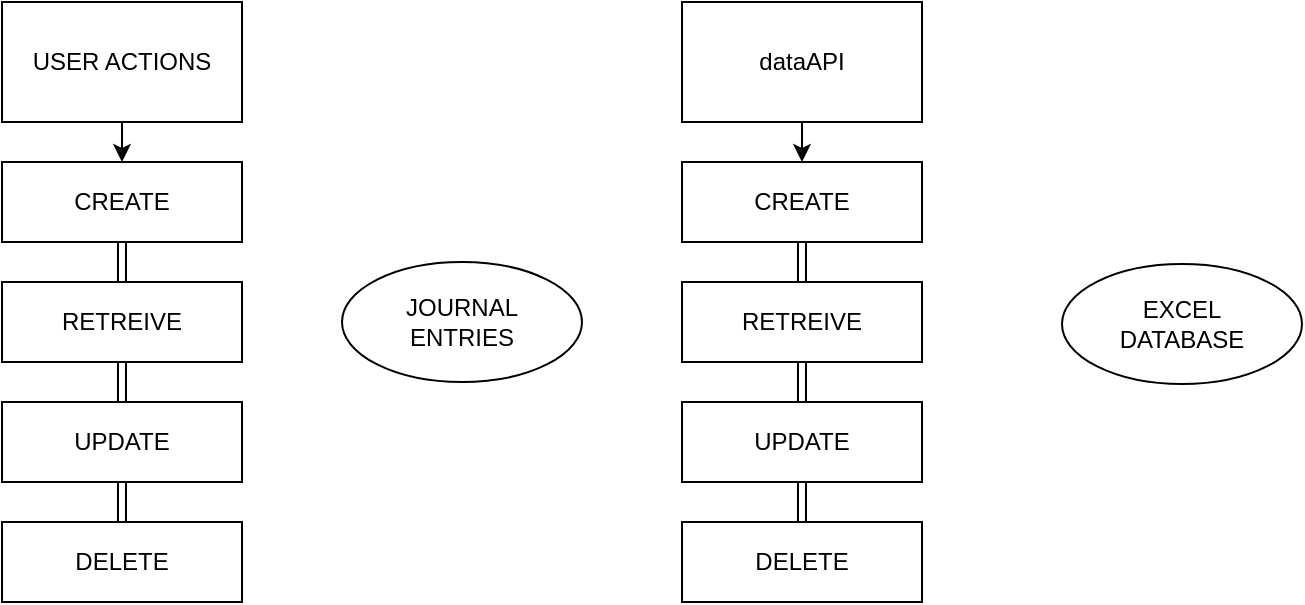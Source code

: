 <mxfile>
    <diagram id="jrbtZY8rF9soC5BZV6fk" name="API Logic">
        <mxGraphModel dx="2274" dy="602" grid="1" gridSize="10" guides="1" tooltips="1" connect="1" arrows="1" fold="1" page="0" pageScale="1" pageWidth="827" pageHeight="1169" math="0" shadow="0">
            <root>
                <mxCell id="0"/>
                <mxCell id="1" parent="0"/>
                <mxCell id="4" value="" style="edgeStyle=none;html=1;" edge="1" parent="1" source="2" target="3">
                    <mxGeometry relative="1" as="geometry"/>
                </mxCell>
                <mxCell id="2" value="USER ACTIONS" style="whiteSpace=wrap;html=1;" vertex="1" parent="1">
                    <mxGeometry x="-820" y="120" width="120" height="60" as="geometry"/>
                </mxCell>
                <mxCell id="6" value="" style="edgeStyle=none;html=1;shape=link;" edge="1" parent="1" source="3" target="5">
                    <mxGeometry relative="1" as="geometry"/>
                </mxCell>
                <mxCell id="3" value="CREATE" style="whiteSpace=wrap;html=1;" vertex="1" parent="1">
                    <mxGeometry x="-820" y="200" width="120" height="40" as="geometry"/>
                </mxCell>
                <mxCell id="8" value="" style="edgeStyle=none;html=1;shape=link;" edge="1" parent="1" source="5" target="7">
                    <mxGeometry relative="1" as="geometry"/>
                </mxCell>
                <mxCell id="5" value="RETREIVE" style="whiteSpace=wrap;html=1;" vertex="1" parent="1">
                    <mxGeometry x="-820" y="260" width="120" height="40" as="geometry"/>
                </mxCell>
                <mxCell id="10" value="" style="edgeStyle=none;html=1;shape=link;" edge="1" parent="1" source="7" target="9">
                    <mxGeometry relative="1" as="geometry"/>
                </mxCell>
                <mxCell id="7" value="UPDATE" style="whiteSpace=wrap;html=1;" vertex="1" parent="1">
                    <mxGeometry x="-820" y="320" width="120" height="40" as="geometry"/>
                </mxCell>
                <mxCell id="9" value="DELETE" style="whiteSpace=wrap;html=1;" vertex="1" parent="1">
                    <mxGeometry x="-820" y="380" width="120" height="40" as="geometry"/>
                </mxCell>
                <mxCell id="20" value="" style="edgeStyle=none;html=1;entryX=0.5;entryY=0;entryDx=0;entryDy=0;" edge="1" parent="1" source="11" target="13">
                    <mxGeometry relative="1" as="geometry"/>
                </mxCell>
                <mxCell id="11" value="dataAPI" style="whiteSpace=wrap;html=1;" vertex="1" parent="1">
                    <mxGeometry x="-480" y="120" width="120" height="60" as="geometry"/>
                </mxCell>
                <mxCell id="12" value="" style="edgeStyle=none;html=1;shape=link;" edge="1" parent="1" source="13" target="15">
                    <mxGeometry relative="1" as="geometry"/>
                </mxCell>
                <mxCell id="13" value="CREATE" style="whiteSpace=wrap;html=1;" vertex="1" parent="1">
                    <mxGeometry x="-480" y="200" width="120" height="40" as="geometry"/>
                </mxCell>
                <mxCell id="14" value="" style="edgeStyle=none;html=1;shape=link;" edge="1" parent="1" source="15" target="17">
                    <mxGeometry relative="1" as="geometry"/>
                </mxCell>
                <mxCell id="15" value="RETREIVE" style="whiteSpace=wrap;html=1;" vertex="1" parent="1">
                    <mxGeometry x="-480" y="260" width="120" height="40" as="geometry"/>
                </mxCell>
                <mxCell id="16" value="" style="edgeStyle=none;html=1;shape=link;" edge="1" parent="1" source="17" target="18">
                    <mxGeometry relative="1" as="geometry"/>
                </mxCell>
                <mxCell id="17" value="UPDATE" style="whiteSpace=wrap;html=1;" vertex="1" parent="1">
                    <mxGeometry x="-480" y="320" width="120" height="40" as="geometry"/>
                </mxCell>
                <mxCell id="18" value="DELETE" style="whiteSpace=wrap;html=1;" vertex="1" parent="1">
                    <mxGeometry x="-480" y="380" width="120" height="40" as="geometry"/>
                </mxCell>
                <mxCell id="21" value="JOURNAL&lt;br&gt;ENTRIES" style="ellipse;whiteSpace=wrap;html=1;" vertex="1" parent="1">
                    <mxGeometry x="-650" y="250" width="120" height="60" as="geometry"/>
                </mxCell>
                <mxCell id="23" value="EXCEL&lt;br&gt;DATABASE" style="ellipse;whiteSpace=wrap;html=1;" vertex="1" parent="1">
                    <mxGeometry x="-290" y="251" width="120" height="60" as="geometry"/>
                </mxCell>
            </root>
        </mxGraphModel>
    </diagram>
</mxfile>